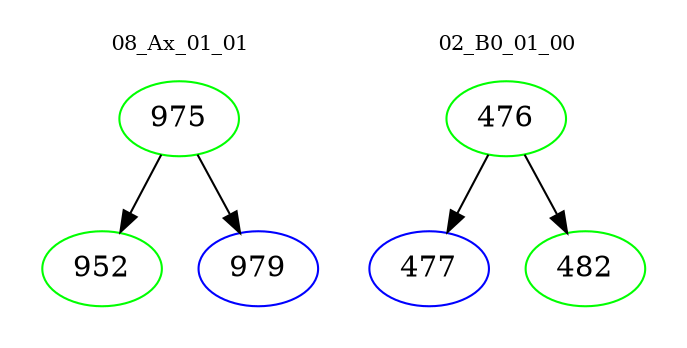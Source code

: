 digraph{
subgraph cluster_0 {
color = white
label = "08_Ax_01_01";
fontsize=10;
T0_975 [label="975", color="green"]
T0_975 -> T0_952 [color="black"]
T0_952 [label="952", color="green"]
T0_975 -> T0_979 [color="black"]
T0_979 [label="979", color="blue"]
}
subgraph cluster_1 {
color = white
label = "02_B0_01_00";
fontsize=10;
T1_476 [label="476", color="green"]
T1_476 -> T1_477 [color="black"]
T1_477 [label="477", color="blue"]
T1_476 -> T1_482 [color="black"]
T1_482 [label="482", color="green"]
}
}
